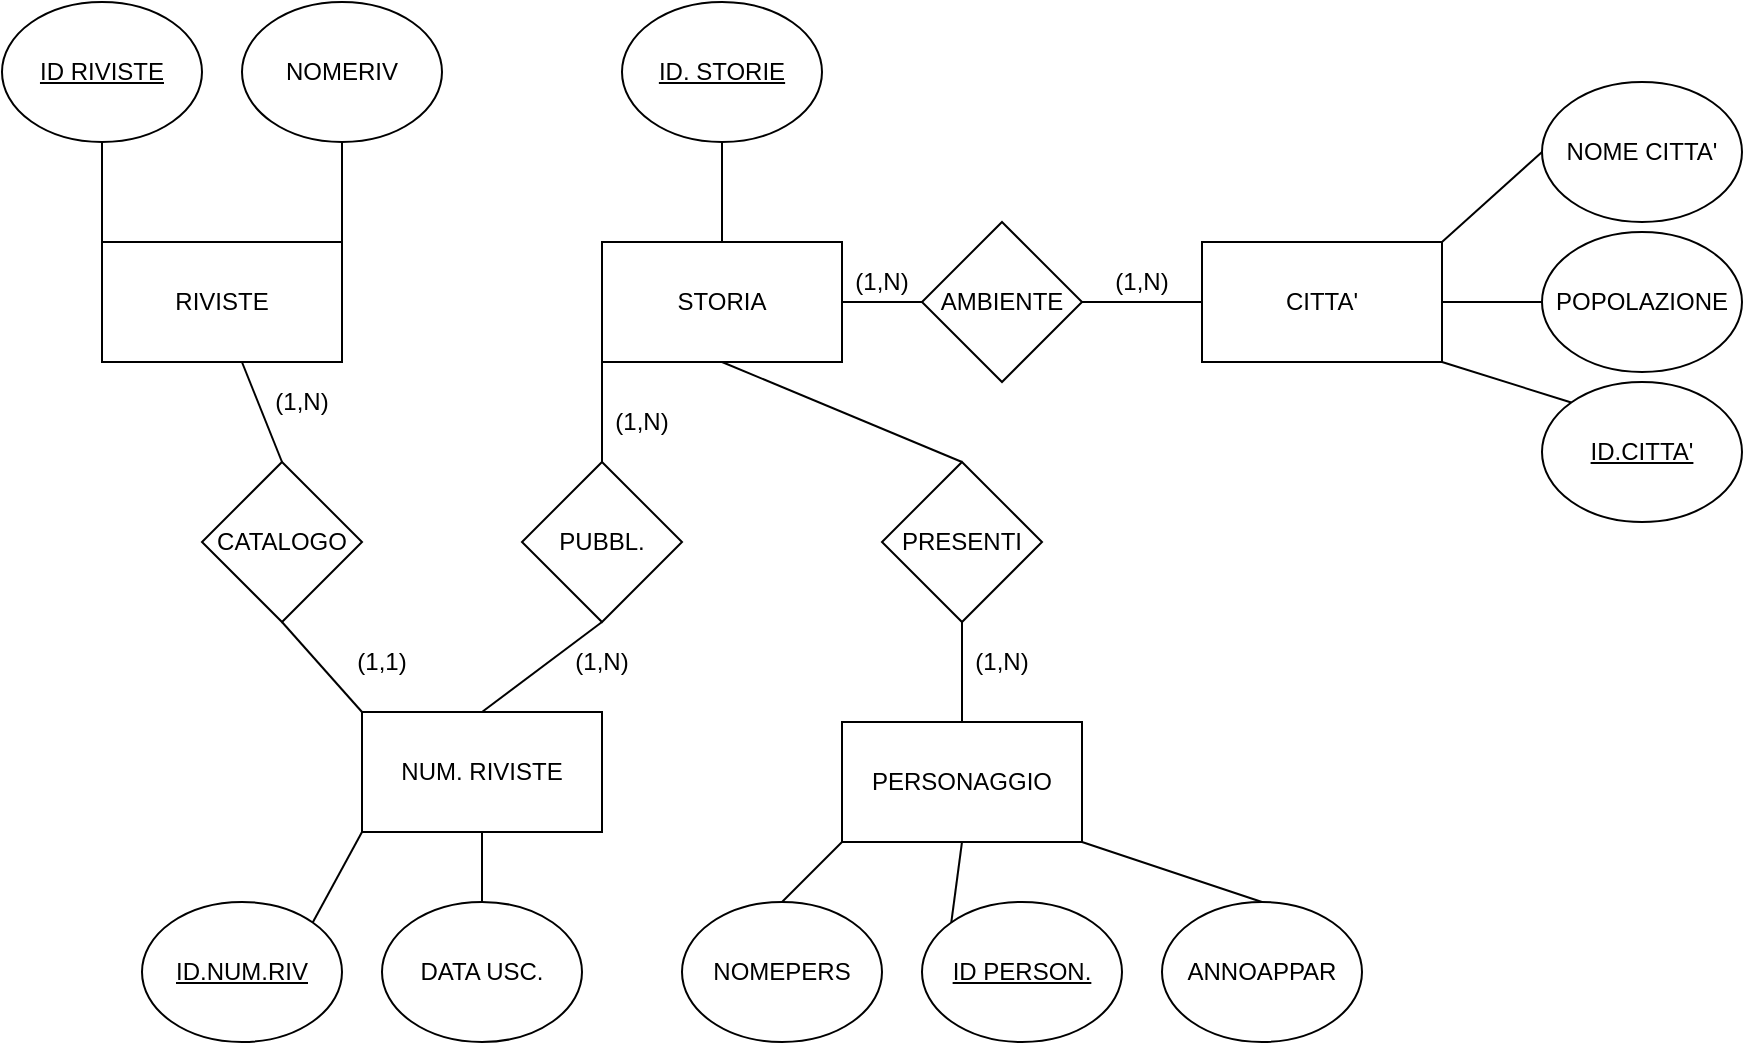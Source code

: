 <mxfile version="14.1.9" type="github">
  <diagram id="Q2cVbZSzlwSrwGCgLGGO" name="Page-1">
    <mxGraphModel dx="1021" dy="529" grid="1" gridSize="10" guides="1" tooltips="1" connect="1" arrows="1" fold="1" page="1" pageScale="1" pageWidth="3300" pageHeight="4681" math="0" shadow="0">
      <root>
        <mxCell id="0" />
        <mxCell id="1" parent="0" />
        <mxCell id="BgjvEXPZa1qRqGgK1NTP-1" value="&lt;u&gt;ID.CITTA&#39;&lt;/u&gt;" style="ellipse;whiteSpace=wrap;html=1;" parent="1" vertex="1">
          <mxGeometry x="1110" y="460" width="100" height="70" as="geometry" />
        </mxCell>
        <mxCell id="BgjvEXPZa1qRqGgK1NTP-2" value="&lt;u&gt;ID.NUM.RIV&lt;/u&gt;" style="ellipse;whiteSpace=wrap;html=1;" parent="1" vertex="1">
          <mxGeometry x="410" y="720" width="100" height="70" as="geometry" />
        </mxCell>
        <mxCell id="BgjvEXPZa1qRqGgK1NTP-3" value="ANNOAPPAR" style="ellipse;whiteSpace=wrap;html=1;" parent="1" vertex="1">
          <mxGeometry x="920" y="720" width="100" height="70" as="geometry" />
        </mxCell>
        <mxCell id="BgjvEXPZa1qRqGgK1NTP-4" value="NOMEPERS" style="ellipse;whiteSpace=wrap;html=1;" parent="1" vertex="1">
          <mxGeometry x="680" y="720" width="100" height="70" as="geometry" />
        </mxCell>
        <mxCell id="BgjvEXPZa1qRqGgK1NTP-5" value="NOME CITTA&#39;" style="ellipse;whiteSpace=wrap;html=1;" parent="1" vertex="1">
          <mxGeometry x="1110" y="310" width="100" height="70" as="geometry" />
        </mxCell>
        <mxCell id="BgjvEXPZa1qRqGgK1NTP-6" value="&lt;u&gt;ID. STORIE&lt;/u&gt;" style="ellipse;whiteSpace=wrap;html=1;" parent="1" vertex="1">
          <mxGeometry x="650" y="270" width="100" height="70" as="geometry" />
        </mxCell>
        <mxCell id="BgjvEXPZa1qRqGgK1NTP-7" value="POPOLAZIONE" style="ellipse;whiteSpace=wrap;html=1;" parent="1" vertex="1">
          <mxGeometry x="1110" y="385" width="100" height="70" as="geometry" />
        </mxCell>
        <mxCell id="BgjvEXPZa1qRqGgK1NTP-8" value="&lt;u&gt;ID PERSON.&lt;/u&gt;" style="ellipse;whiteSpace=wrap;html=1;" parent="1" vertex="1">
          <mxGeometry x="800" y="720" width="100" height="70" as="geometry" />
        </mxCell>
        <mxCell id="BgjvEXPZa1qRqGgK1NTP-9" value="NUM. RIVISTE" style="rounded=0;whiteSpace=wrap;html=1;" parent="1" vertex="1">
          <mxGeometry x="520" y="625" width="120" height="60" as="geometry" />
        </mxCell>
        <mxCell id="BgjvEXPZa1qRqGgK1NTP-10" value="RIVISTE" style="rounded=0;whiteSpace=wrap;html=1;" parent="1" vertex="1">
          <mxGeometry x="390" y="390" width="120" height="60" as="geometry" />
        </mxCell>
        <mxCell id="BgjvEXPZa1qRqGgK1NTP-12" value="PERSONAGGIO" style="rounded=0;whiteSpace=wrap;html=1;" parent="1" vertex="1">
          <mxGeometry x="760" y="630" width="120" height="60" as="geometry" />
        </mxCell>
        <mxCell id="BgjvEXPZa1qRqGgK1NTP-13" value="CITTA&#39;" style="rounded=0;whiteSpace=wrap;html=1;" parent="1" vertex="1">
          <mxGeometry x="940" y="390" width="120" height="60" as="geometry" />
        </mxCell>
        <mxCell id="BgjvEXPZa1qRqGgK1NTP-17" value="PUBBL." style="rhombus;whiteSpace=wrap;html=1;" parent="1" vertex="1">
          <mxGeometry x="600" y="500" width="80" height="80" as="geometry" />
        </mxCell>
        <mxCell id="BgjvEXPZa1qRqGgK1NTP-18" value="PRESENTI" style="rhombus;whiteSpace=wrap;html=1;" parent="1" vertex="1">
          <mxGeometry x="780" y="500" width="80" height="80" as="geometry" />
        </mxCell>
        <mxCell id="BgjvEXPZa1qRqGgK1NTP-19" value="" style="endArrow=none;html=1;exitX=0;exitY=1;exitDx=0;exitDy=0;entryX=0.5;entryY=0;entryDx=0;entryDy=0;" parent="1" source="NDjPV_As5OM6csPWIsmn-2" target="BgjvEXPZa1qRqGgK1NTP-17" edge="1">
          <mxGeometry width="50" height="50" relative="1" as="geometry">
            <mxPoint x="930" y="630" as="sourcePoint" />
            <mxPoint x="980" y="580" as="targetPoint" />
          </mxGeometry>
        </mxCell>
        <mxCell id="BgjvEXPZa1qRqGgK1NTP-20" value="" style="endArrow=none;html=1;exitX=0.5;exitY=1;exitDx=0;exitDy=0;entryX=0.5;entryY=0;entryDx=0;entryDy=0;" parent="1" source="NDjPV_As5OM6csPWIsmn-2" target="BgjvEXPZa1qRqGgK1NTP-18" edge="1">
          <mxGeometry width="50" height="50" relative="1" as="geometry">
            <mxPoint x="930" y="630" as="sourcePoint" />
            <mxPoint x="720" y="540" as="targetPoint" />
          </mxGeometry>
        </mxCell>
        <mxCell id="BgjvEXPZa1qRqGgK1NTP-21" value="" style="endArrow=none;html=1;exitX=0.5;exitY=1;exitDx=0;exitDy=0;entryX=0.5;entryY=0;entryDx=0;entryDy=0;" parent="1" source="BgjvEXPZa1qRqGgK1NTP-17" target="BgjvEXPZa1qRqGgK1NTP-9" edge="1">
          <mxGeometry width="50" height="50" relative="1" as="geometry">
            <mxPoint x="930" y="630" as="sourcePoint" />
            <mxPoint x="980" y="580" as="targetPoint" />
          </mxGeometry>
        </mxCell>
        <mxCell id="BgjvEXPZa1qRqGgK1NTP-23" value="" style="endArrow=none;html=1;entryX=0;entryY=0.5;entryDx=0;entryDy=0;exitX=1;exitY=0.5;exitDx=0;exitDy=0;" parent="1" source="NDjPV_As5OM6csPWIsmn-3" target="BgjvEXPZa1qRqGgK1NTP-13" edge="1">
          <mxGeometry width="50" height="50" relative="1" as="geometry">
            <mxPoint x="880" y="440" as="sourcePoint" />
            <mxPoint x="980" y="580" as="targetPoint" />
          </mxGeometry>
        </mxCell>
        <mxCell id="BgjvEXPZa1qRqGgK1NTP-24" value="" style="endArrow=none;html=1;exitX=0.5;exitY=0;exitDx=0;exitDy=0;entryX=0.5;entryY=1;entryDx=0;entryDy=0;" parent="1" source="BgjvEXPZa1qRqGgK1NTP-12" target="BgjvEXPZa1qRqGgK1NTP-18" edge="1">
          <mxGeometry width="50" height="50" relative="1" as="geometry">
            <mxPoint x="930" y="630" as="sourcePoint" />
            <mxPoint x="980" y="580" as="targetPoint" />
          </mxGeometry>
        </mxCell>
        <mxCell id="BgjvEXPZa1qRqGgK1NTP-26" value="" style="endArrow=none;html=1;entryX=1;entryY=0.5;entryDx=0;entryDy=0;exitX=0;exitY=0.5;exitDx=0;exitDy=0;" parent="1" source="BgjvEXPZa1qRqGgK1NTP-7" target="BgjvEXPZa1qRqGgK1NTP-13" edge="1">
          <mxGeometry width="50" height="50" relative="1" as="geometry">
            <mxPoint x="930" y="630" as="sourcePoint" />
            <mxPoint x="980" y="580" as="targetPoint" />
          </mxGeometry>
        </mxCell>
        <mxCell id="BgjvEXPZa1qRqGgK1NTP-27" value="" style="endArrow=none;html=1;entryX=1;entryY=0;entryDx=0;entryDy=0;exitX=0;exitY=0.5;exitDx=0;exitDy=0;" parent="1" source="BgjvEXPZa1qRqGgK1NTP-5" target="BgjvEXPZa1qRqGgK1NTP-13" edge="1">
          <mxGeometry width="50" height="50" relative="1" as="geometry">
            <mxPoint x="930" y="630" as="sourcePoint" />
            <mxPoint x="980" y="580" as="targetPoint" />
          </mxGeometry>
        </mxCell>
        <mxCell id="BgjvEXPZa1qRqGgK1NTP-28" value="" style="endArrow=none;html=1;exitX=1;exitY=1;exitDx=0;exitDy=0;entryX=0.5;entryY=0;entryDx=0;entryDy=0;" parent="1" source="BgjvEXPZa1qRqGgK1NTP-12" target="BgjvEXPZa1qRqGgK1NTP-3" edge="1">
          <mxGeometry width="50" height="50" relative="1" as="geometry">
            <mxPoint x="930" y="630" as="sourcePoint" />
            <mxPoint x="980" y="580" as="targetPoint" />
          </mxGeometry>
        </mxCell>
        <mxCell id="BgjvEXPZa1qRqGgK1NTP-29" value="" style="endArrow=none;html=1;exitX=0.5;exitY=0;exitDx=0;exitDy=0;entryX=0;entryY=1;entryDx=0;entryDy=0;" parent="1" source="BgjvEXPZa1qRqGgK1NTP-4" target="BgjvEXPZa1qRqGgK1NTP-12" edge="1">
          <mxGeometry width="50" height="50" relative="1" as="geometry">
            <mxPoint x="930" y="630" as="sourcePoint" />
            <mxPoint x="980" y="580" as="targetPoint" />
          </mxGeometry>
        </mxCell>
        <mxCell id="BgjvEXPZa1qRqGgK1NTP-30" value="" style="endArrow=none;html=1;entryX=0.5;entryY=1;entryDx=0;entryDy=0;exitX=0;exitY=0;exitDx=0;exitDy=0;" parent="1" source="BgjvEXPZa1qRqGgK1NTP-8" target="BgjvEXPZa1qRqGgK1NTP-12" edge="1">
          <mxGeometry width="50" height="50" relative="1" as="geometry">
            <mxPoint x="930" y="630" as="sourcePoint" />
            <mxPoint x="980" y="580" as="targetPoint" />
          </mxGeometry>
        </mxCell>
        <mxCell id="BgjvEXPZa1qRqGgK1NTP-31" value="" style="endArrow=none;html=1;entryX=1;entryY=1;entryDx=0;entryDy=0;exitX=0;exitY=0;exitDx=0;exitDy=0;" parent="1" source="BgjvEXPZa1qRqGgK1NTP-1" target="BgjvEXPZa1qRqGgK1NTP-13" edge="1">
          <mxGeometry width="50" height="50" relative="1" as="geometry">
            <mxPoint x="930" y="630" as="sourcePoint" />
            <mxPoint x="980" y="580" as="targetPoint" />
          </mxGeometry>
        </mxCell>
        <mxCell id="BgjvEXPZa1qRqGgK1NTP-33" value="&lt;u&gt;ID RIVISTE&lt;/u&gt;" style="ellipse;whiteSpace=wrap;html=1;" parent="1" vertex="1">
          <mxGeometry x="340" y="270" width="100" height="70" as="geometry" />
        </mxCell>
        <mxCell id="BgjvEXPZa1qRqGgK1NTP-34" value="NOMERIV" style="ellipse;whiteSpace=wrap;html=1;" parent="1" vertex="1">
          <mxGeometry x="460" y="270" width="100" height="70" as="geometry" />
        </mxCell>
        <mxCell id="BgjvEXPZa1qRqGgK1NTP-35" value="DATA USC." style="ellipse;whiteSpace=wrap;html=1;" parent="1" vertex="1">
          <mxGeometry x="530" y="720" width="100" height="70" as="geometry" />
        </mxCell>
        <mxCell id="BgjvEXPZa1qRqGgK1NTP-36" value="" style="endArrow=none;html=1;entryX=0.5;entryY=1;entryDx=0;entryDy=0;exitX=0;exitY=0;exitDx=0;exitDy=0;" parent="1" source="BgjvEXPZa1qRqGgK1NTP-10" target="BgjvEXPZa1qRqGgK1NTP-33" edge="1">
          <mxGeometry width="50" height="50" relative="1" as="geometry">
            <mxPoint x="840" y="490" as="sourcePoint" />
            <mxPoint x="890" y="440" as="targetPoint" />
          </mxGeometry>
        </mxCell>
        <mxCell id="BgjvEXPZa1qRqGgK1NTP-37" value="" style="endArrow=none;html=1;entryX=0.5;entryY=1;entryDx=0;entryDy=0;exitX=1;exitY=0;exitDx=0;exitDy=0;" parent="1" source="BgjvEXPZa1qRqGgK1NTP-10" target="BgjvEXPZa1qRqGgK1NTP-34" edge="1">
          <mxGeometry width="50" height="50" relative="1" as="geometry">
            <mxPoint x="840" y="490" as="sourcePoint" />
            <mxPoint x="890" y="440" as="targetPoint" />
          </mxGeometry>
        </mxCell>
        <mxCell id="BgjvEXPZa1qRqGgK1NTP-38" value="" style="endArrow=none;html=1;entryX=0.5;entryY=1;entryDx=0;entryDy=0;exitX=0.5;exitY=0;exitDx=0;exitDy=0;" parent="1" source="BgjvEXPZa1qRqGgK1NTP-35" target="BgjvEXPZa1qRqGgK1NTP-9" edge="1">
          <mxGeometry width="50" height="50" relative="1" as="geometry">
            <mxPoint x="840" y="630" as="sourcePoint" />
            <mxPoint x="890" y="580" as="targetPoint" />
          </mxGeometry>
        </mxCell>
        <mxCell id="BgjvEXPZa1qRqGgK1NTP-41" value="(1,N)" style="text;html=1;strokeColor=none;fillColor=none;align=center;verticalAlign=middle;whiteSpace=wrap;rounded=0;" parent="1" vertex="1">
          <mxGeometry x="890" y="400" width="40" height="20" as="geometry" />
        </mxCell>
        <mxCell id="BgjvEXPZa1qRqGgK1NTP-42" value="(1,N)" style="text;html=1;strokeColor=none;fillColor=none;align=center;verticalAlign=middle;whiteSpace=wrap;rounded=0;" parent="1" vertex="1">
          <mxGeometry x="820" y="590" width="40" height="20" as="geometry" />
        </mxCell>
        <mxCell id="BgjvEXPZa1qRqGgK1NTP-44" value="(1,N)" style="text;html=1;strokeColor=none;fillColor=none;align=center;verticalAlign=middle;whiteSpace=wrap;rounded=0;" parent="1" vertex="1">
          <mxGeometry x="640" y="470" width="40" height="20" as="geometry" />
        </mxCell>
        <mxCell id="BgjvEXPZa1qRqGgK1NTP-46" value="(1,N)" style="text;html=1;strokeColor=none;fillColor=none;align=center;verticalAlign=middle;whiteSpace=wrap;rounded=0;" parent="1" vertex="1">
          <mxGeometry x="620" y="590" width="40" height="20" as="geometry" />
        </mxCell>
        <mxCell id="BgjvEXPZa1qRqGgK1NTP-47" value="" style="endArrow=none;html=1;exitX=1;exitY=0;exitDx=0;exitDy=0;entryX=0;entryY=1;entryDx=0;entryDy=0;" parent="1" source="BgjvEXPZa1qRqGgK1NTP-2" target="BgjvEXPZa1qRqGgK1NTP-9" edge="1">
          <mxGeometry width="50" height="50" relative="1" as="geometry">
            <mxPoint x="840" y="570" as="sourcePoint" />
            <mxPoint x="890" y="520" as="targetPoint" />
          </mxGeometry>
        </mxCell>
        <mxCell id="NDjPV_As5OM6csPWIsmn-1" value="" style="endArrow=none;html=1;entryX=0.5;entryY=1;entryDx=0;entryDy=0;exitX=0.5;exitY=0;exitDx=0;exitDy=0;" edge="1" parent="1" source="NDjPV_As5OM6csPWIsmn-2" target="BgjvEXPZa1qRqGgK1NTP-6">
          <mxGeometry width="50" height="50" relative="1" as="geometry">
            <mxPoint x="740" y="550" as="sourcePoint" />
            <mxPoint x="790" y="500" as="targetPoint" />
          </mxGeometry>
        </mxCell>
        <mxCell id="NDjPV_As5OM6csPWIsmn-2" value="STORIA" style="rounded=0;whiteSpace=wrap;html=1;" vertex="1" parent="1">
          <mxGeometry x="640" y="390" width="120" height="60" as="geometry" />
        </mxCell>
        <mxCell id="NDjPV_As5OM6csPWIsmn-3" value="AMBIENTE" style="rhombus;whiteSpace=wrap;html=1;" vertex="1" parent="1">
          <mxGeometry x="800" y="380" width="80" height="80" as="geometry" />
        </mxCell>
        <mxCell id="NDjPV_As5OM6csPWIsmn-4" value="" style="endArrow=none;html=1;entryX=0;entryY=0.5;entryDx=0;entryDy=0;exitX=1;exitY=0.5;exitDx=0;exitDy=0;" edge="1" parent="1" source="NDjPV_As5OM6csPWIsmn-2" target="NDjPV_As5OM6csPWIsmn-3">
          <mxGeometry width="50" height="50" relative="1" as="geometry">
            <mxPoint x="740" y="550" as="sourcePoint" />
            <mxPoint x="790" y="500" as="targetPoint" />
          </mxGeometry>
        </mxCell>
        <mxCell id="NDjPV_As5OM6csPWIsmn-5" value="(1,N)" style="text;html=1;strokeColor=none;fillColor=none;align=center;verticalAlign=middle;whiteSpace=wrap;rounded=0;" vertex="1" parent="1">
          <mxGeometry x="760" y="400" width="40" height="20" as="geometry" />
        </mxCell>
        <mxCell id="NDjPV_As5OM6csPWIsmn-7" value="CATALOGO" style="rhombus;whiteSpace=wrap;html=1;" vertex="1" parent="1">
          <mxGeometry x="440" y="500" width="80" height="80" as="geometry" />
        </mxCell>
        <mxCell id="NDjPV_As5OM6csPWIsmn-8" value="" style="endArrow=none;html=1;exitX=0.5;exitY=1;exitDx=0;exitDy=0;entryX=0;entryY=0;entryDx=0;entryDy=0;" edge="1" parent="1" source="NDjPV_As5OM6csPWIsmn-7" target="BgjvEXPZa1qRqGgK1NTP-9">
          <mxGeometry width="50" height="50" relative="1" as="geometry">
            <mxPoint x="740" y="550" as="sourcePoint" />
            <mxPoint x="790" y="500" as="targetPoint" />
          </mxGeometry>
        </mxCell>
        <mxCell id="NDjPV_As5OM6csPWIsmn-9" value="" style="endArrow=none;html=1;exitX=0.583;exitY=1;exitDx=0;exitDy=0;exitPerimeter=0;entryX=0.5;entryY=0;entryDx=0;entryDy=0;" edge="1" parent="1" source="BgjvEXPZa1qRqGgK1NTP-10" target="NDjPV_As5OM6csPWIsmn-7">
          <mxGeometry width="50" height="50" relative="1" as="geometry">
            <mxPoint x="740" y="550" as="sourcePoint" />
            <mxPoint x="790" y="500" as="targetPoint" />
          </mxGeometry>
        </mxCell>
        <mxCell id="NDjPV_As5OM6csPWIsmn-10" value="(1,N)" style="text;html=1;strokeColor=none;fillColor=none;align=center;verticalAlign=middle;whiteSpace=wrap;rounded=0;" vertex="1" parent="1">
          <mxGeometry x="470" y="460" width="40" height="20" as="geometry" />
        </mxCell>
        <mxCell id="NDjPV_As5OM6csPWIsmn-11" value="(1,1)" style="text;html=1;strokeColor=none;fillColor=none;align=center;verticalAlign=middle;whiteSpace=wrap;rounded=0;" vertex="1" parent="1">
          <mxGeometry x="510" y="590" width="40" height="20" as="geometry" />
        </mxCell>
      </root>
    </mxGraphModel>
  </diagram>
</mxfile>
